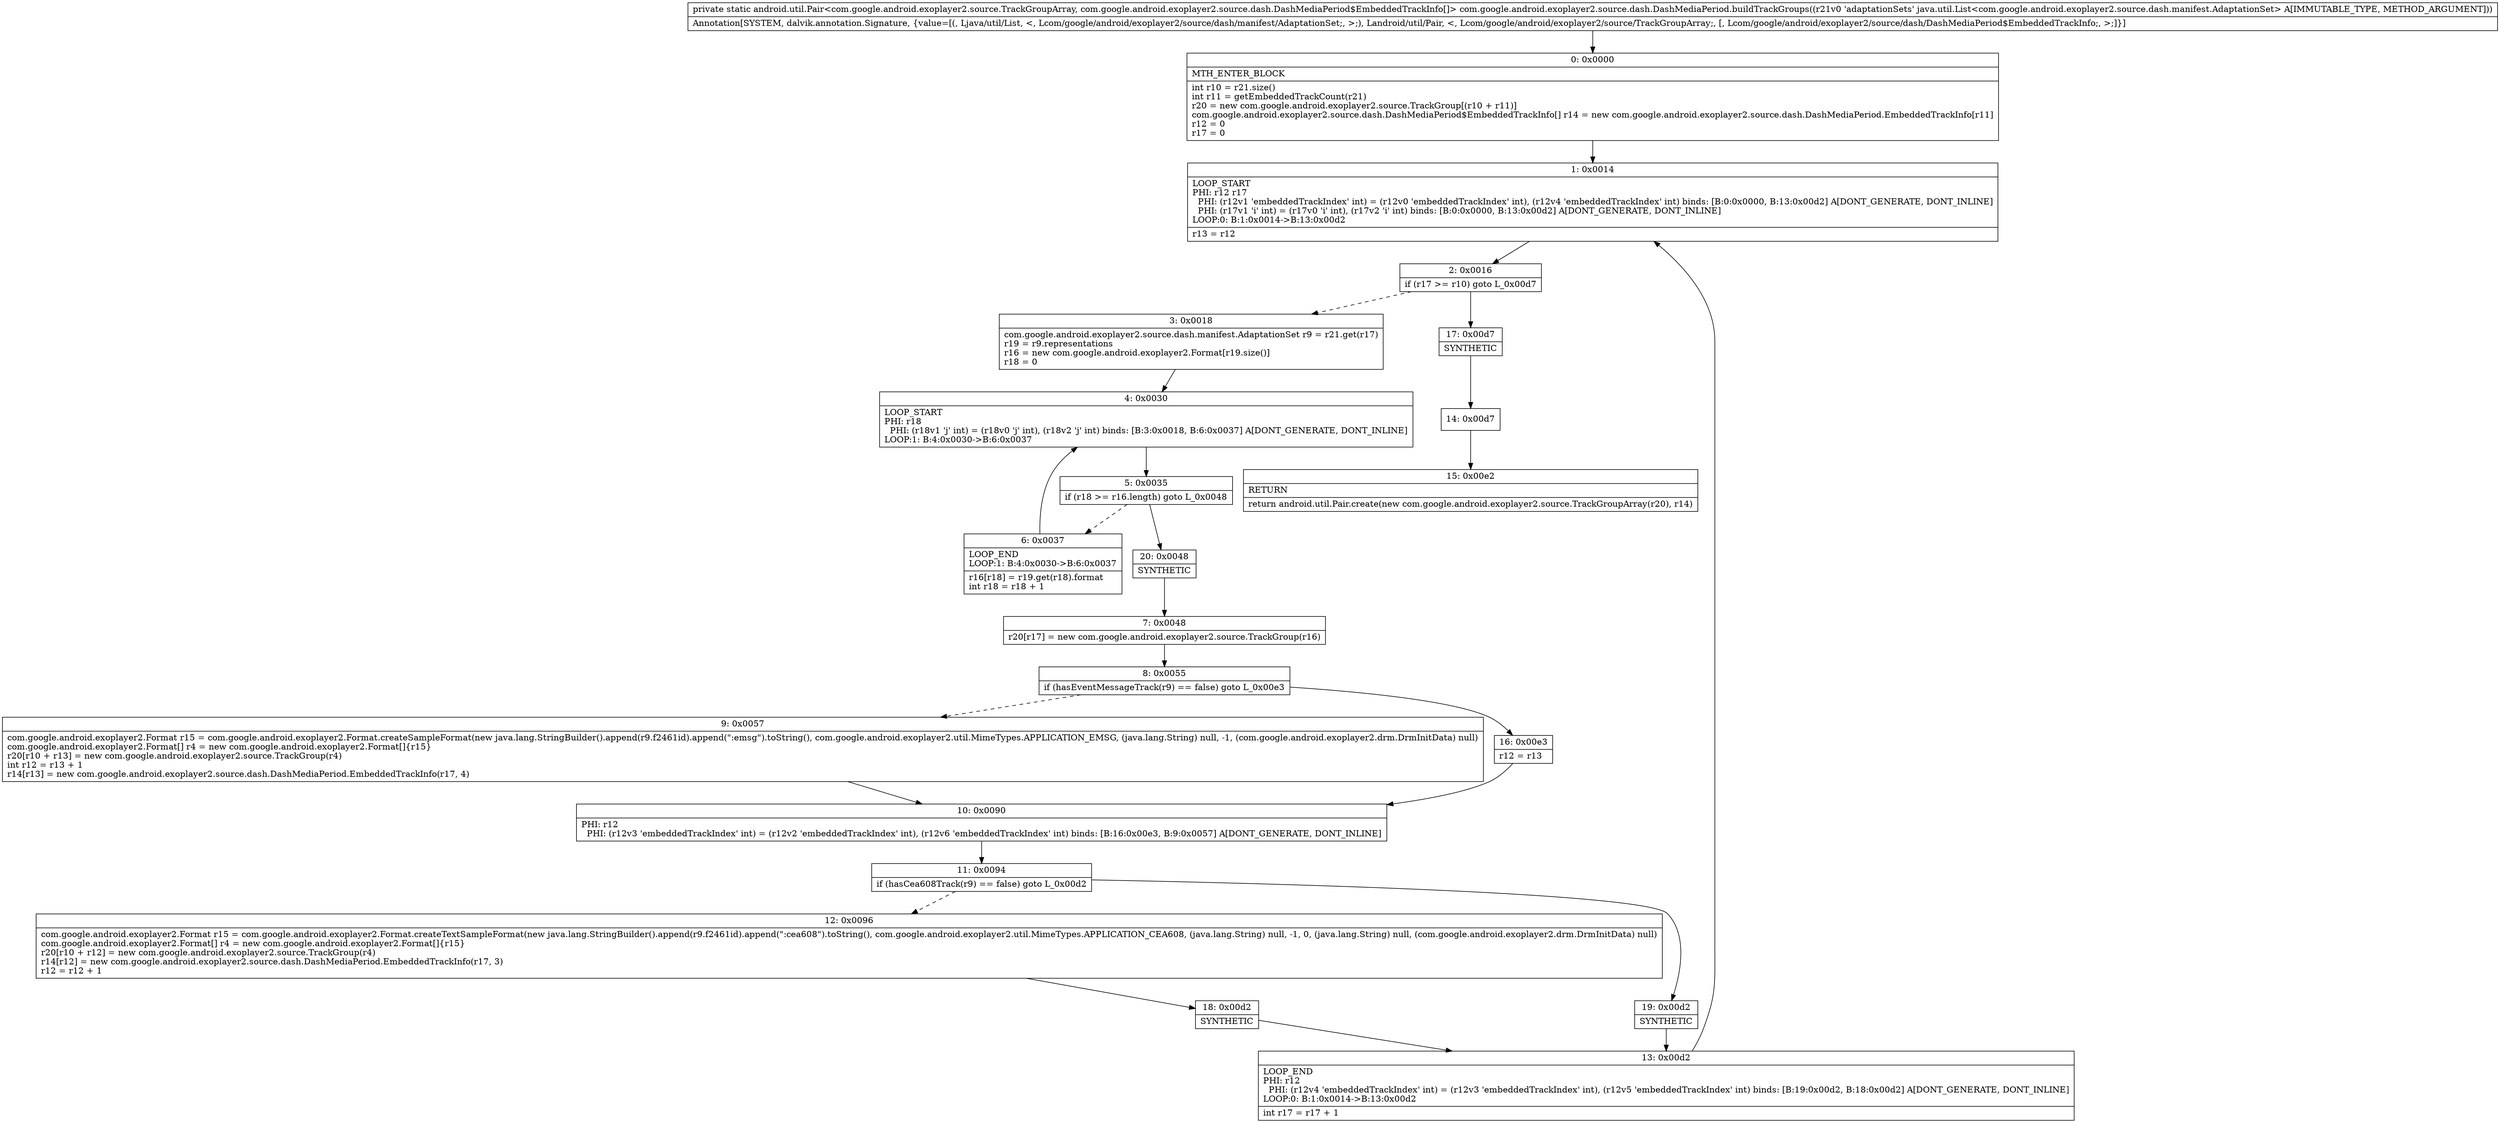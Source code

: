 digraph "CFG forcom.google.android.exoplayer2.source.dash.DashMediaPeriod.buildTrackGroups(Ljava\/util\/List;)Landroid\/util\/Pair;" {
Node_0 [shape=record,label="{0\:\ 0x0000|MTH_ENTER_BLOCK\l|int r10 = r21.size()\lint r11 = getEmbeddedTrackCount(r21)\lr20 = new com.google.android.exoplayer2.source.TrackGroup[(r10 + r11)]\lcom.google.android.exoplayer2.source.dash.DashMediaPeriod$EmbeddedTrackInfo[] r14 = new com.google.android.exoplayer2.source.dash.DashMediaPeriod.EmbeddedTrackInfo[r11]\lr12 = 0\lr17 = 0\l}"];
Node_1 [shape=record,label="{1\:\ 0x0014|LOOP_START\lPHI: r12 r17 \l  PHI: (r12v1 'embeddedTrackIndex' int) = (r12v0 'embeddedTrackIndex' int), (r12v4 'embeddedTrackIndex' int) binds: [B:0:0x0000, B:13:0x00d2] A[DONT_GENERATE, DONT_INLINE]\l  PHI: (r17v1 'i' int) = (r17v0 'i' int), (r17v2 'i' int) binds: [B:0:0x0000, B:13:0x00d2] A[DONT_GENERATE, DONT_INLINE]\lLOOP:0: B:1:0x0014\-\>B:13:0x00d2\l|r13 = r12\l}"];
Node_2 [shape=record,label="{2\:\ 0x0016|if (r17 \>= r10) goto L_0x00d7\l}"];
Node_3 [shape=record,label="{3\:\ 0x0018|com.google.android.exoplayer2.source.dash.manifest.AdaptationSet r9 = r21.get(r17)\lr19 = r9.representations\lr16 = new com.google.android.exoplayer2.Format[r19.size()]\lr18 = 0\l}"];
Node_4 [shape=record,label="{4\:\ 0x0030|LOOP_START\lPHI: r18 \l  PHI: (r18v1 'j' int) = (r18v0 'j' int), (r18v2 'j' int) binds: [B:3:0x0018, B:6:0x0037] A[DONT_GENERATE, DONT_INLINE]\lLOOP:1: B:4:0x0030\-\>B:6:0x0037\l}"];
Node_5 [shape=record,label="{5\:\ 0x0035|if (r18 \>= r16.length) goto L_0x0048\l}"];
Node_6 [shape=record,label="{6\:\ 0x0037|LOOP_END\lLOOP:1: B:4:0x0030\-\>B:6:0x0037\l|r16[r18] = r19.get(r18).format\lint r18 = r18 + 1\l}"];
Node_7 [shape=record,label="{7\:\ 0x0048|r20[r17] = new com.google.android.exoplayer2.source.TrackGroup(r16)\l}"];
Node_8 [shape=record,label="{8\:\ 0x0055|if (hasEventMessageTrack(r9) == false) goto L_0x00e3\l}"];
Node_9 [shape=record,label="{9\:\ 0x0057|com.google.android.exoplayer2.Format r15 = com.google.android.exoplayer2.Format.createSampleFormat(new java.lang.StringBuilder().append(r9.f2461id).append(\":emsg\").toString(), com.google.android.exoplayer2.util.MimeTypes.APPLICATION_EMSG, (java.lang.String) null, \-1, (com.google.android.exoplayer2.drm.DrmInitData) null)\lcom.google.android.exoplayer2.Format[] r4 = new com.google.android.exoplayer2.Format[]\{r15\}\lr20[r10 + r13] = new com.google.android.exoplayer2.source.TrackGroup(r4)\lint r12 = r13 + 1\lr14[r13] = new com.google.android.exoplayer2.source.dash.DashMediaPeriod.EmbeddedTrackInfo(r17, 4)\l}"];
Node_10 [shape=record,label="{10\:\ 0x0090|PHI: r12 \l  PHI: (r12v3 'embeddedTrackIndex' int) = (r12v2 'embeddedTrackIndex' int), (r12v6 'embeddedTrackIndex' int) binds: [B:16:0x00e3, B:9:0x0057] A[DONT_GENERATE, DONT_INLINE]\l}"];
Node_11 [shape=record,label="{11\:\ 0x0094|if (hasCea608Track(r9) == false) goto L_0x00d2\l}"];
Node_12 [shape=record,label="{12\:\ 0x0096|com.google.android.exoplayer2.Format r15 = com.google.android.exoplayer2.Format.createTextSampleFormat(new java.lang.StringBuilder().append(r9.f2461id).append(\":cea608\").toString(), com.google.android.exoplayer2.util.MimeTypes.APPLICATION_CEA608, (java.lang.String) null, \-1, 0, (java.lang.String) null, (com.google.android.exoplayer2.drm.DrmInitData) null)\lcom.google.android.exoplayer2.Format[] r4 = new com.google.android.exoplayer2.Format[]\{r15\}\lr20[r10 + r12] = new com.google.android.exoplayer2.source.TrackGroup(r4)\lr14[r12] = new com.google.android.exoplayer2.source.dash.DashMediaPeriod.EmbeddedTrackInfo(r17, 3)\lr12 = r12 + 1\l}"];
Node_13 [shape=record,label="{13\:\ 0x00d2|LOOP_END\lPHI: r12 \l  PHI: (r12v4 'embeddedTrackIndex' int) = (r12v3 'embeddedTrackIndex' int), (r12v5 'embeddedTrackIndex' int) binds: [B:19:0x00d2, B:18:0x00d2] A[DONT_GENERATE, DONT_INLINE]\lLOOP:0: B:1:0x0014\-\>B:13:0x00d2\l|int r17 = r17 + 1\l}"];
Node_14 [shape=record,label="{14\:\ 0x00d7}"];
Node_15 [shape=record,label="{15\:\ 0x00e2|RETURN\l|return android.util.Pair.create(new com.google.android.exoplayer2.source.TrackGroupArray(r20), r14)\l}"];
Node_16 [shape=record,label="{16\:\ 0x00e3|r12 = r13\l}"];
Node_17 [shape=record,label="{17\:\ 0x00d7|SYNTHETIC\l}"];
Node_18 [shape=record,label="{18\:\ 0x00d2|SYNTHETIC\l}"];
Node_19 [shape=record,label="{19\:\ 0x00d2|SYNTHETIC\l}"];
Node_20 [shape=record,label="{20\:\ 0x0048|SYNTHETIC\l}"];
MethodNode[shape=record,label="{private static android.util.Pair\<com.google.android.exoplayer2.source.TrackGroupArray, com.google.android.exoplayer2.source.dash.DashMediaPeriod$EmbeddedTrackInfo[]\> com.google.android.exoplayer2.source.dash.DashMediaPeriod.buildTrackGroups((r21v0 'adaptationSets' java.util.List\<com.google.android.exoplayer2.source.dash.manifest.AdaptationSet\> A[IMMUTABLE_TYPE, METHOD_ARGUMENT]))  | Annotation[SYSTEM, dalvik.annotation.Signature, \{value=[(, Ljava\/util\/List, \<, Lcom\/google\/android\/exoplayer2\/source\/dash\/manifest\/AdaptationSet;, \>;), Landroid\/util\/Pair, \<, Lcom\/google\/android\/exoplayer2\/source\/TrackGroupArray;, [, Lcom\/google\/android\/exoplayer2\/source\/dash\/DashMediaPeriod$EmbeddedTrackInfo;, \>;]\}]\l}"];
MethodNode -> Node_0;
Node_0 -> Node_1;
Node_1 -> Node_2;
Node_2 -> Node_3[style=dashed];
Node_2 -> Node_17;
Node_3 -> Node_4;
Node_4 -> Node_5;
Node_5 -> Node_6[style=dashed];
Node_5 -> Node_20;
Node_6 -> Node_4;
Node_7 -> Node_8;
Node_8 -> Node_9[style=dashed];
Node_8 -> Node_16;
Node_9 -> Node_10;
Node_10 -> Node_11;
Node_11 -> Node_12[style=dashed];
Node_11 -> Node_19;
Node_12 -> Node_18;
Node_13 -> Node_1;
Node_14 -> Node_15;
Node_16 -> Node_10;
Node_17 -> Node_14;
Node_18 -> Node_13;
Node_19 -> Node_13;
Node_20 -> Node_7;
}

